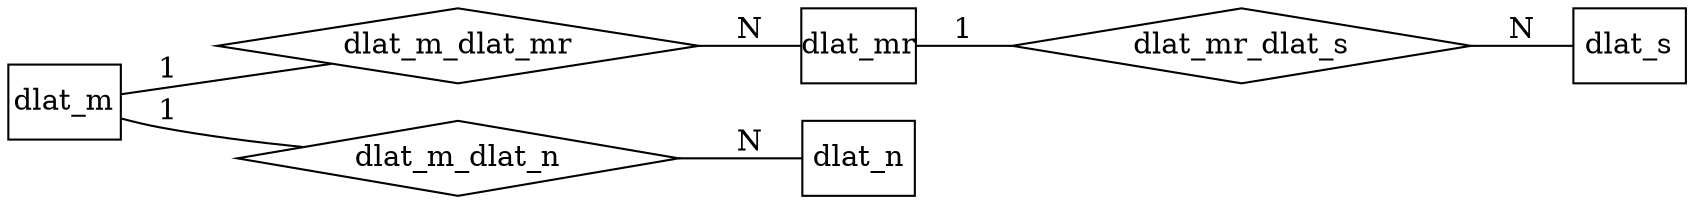 digraph G {
	rankdir=LR;
	node [shape=box];
	edge [arrowhead=none];
	
	dlat_m [texlbl="\graphicspath{{/home/jmfernandez/projects/BLUEPRINT/model/schema+tools/doc-templates/BLUEPRINT/icons/}} \arrayrulecolor{Black} \begin{tabular}{ c l }  \multicolumn{2}{c}{\textbf{\hyperref[tab:dlat_m]{\Large{}DNA *-lation - Metadata File}}} \\ \hline \includegraphics[height=1.6ex]{pk.pdf} & \hyperref[column:dlat.m.analysis_id]{\textbf{analysis\_id}} \\  & \hyperref[column:dlat.m.alignment_algorithm]{alignment\_algorithm} \\  & \hyperref[column:dlat.m.analysis_group_id]{analysis\_group\_id} \\ \hyperref[column:sdata.sample.sample_id]{\includegraphics[height=1.6ex]{fk.pdf}} & \hyperref[column:dlat.m.analyzed_sample_id]{\textit{analyzed\_sample\_id}} \\  & \hyperref[column:dlat.m.assembly_version]{assembly\_version} \\ \hyperref[column:sdata.sample.sample_id]{\includegraphics[height=1.6ex]{fk.pdf}} & \hyperref[column:dlat.m.control_sample_id]{\textit{control\_sample\_id}} \\  & \hyperref[column:dlat.m.data_status]{data\_status} \\  & \hyperref[column:dlat.m.experimental_group_id]{experimental\_group\_id} \\  & \hyperref[column:dlat.m.experimental_protocol]{\textcolor{gray}{experimental\_protocol}} \\  & \hyperref[column:dlat.m.methylation_calling_algorithm]{\textcolor{gray}{methylation\_calling\_algorithm}} \\  & \hyperref[column:dlat.m.note]{\textcolor{gray}{note}} \\  & \hyperref[column:dlat.m.other_analysis_algorithm]{\textcolor{gray}{other\_analysis\_algorithm}} \\  & \hyperref[column:dlat.m.platform]{platform} \\  & \hyperref[column:dlat.m.program_versions]{\textbf{\textcolor{gray}{program\_versions}}} \\  & \hyperref[column:dlat.m.raw_data_accession]{\textcolor{gray}{raw\_data\_accession}} \\  & \hyperref[column:dlat.m.raw_data_repository]{raw\_data\_repository} \\  & \hyperref[column:dlat.m.seq_coverage]{\textcolor{gray}{seq\_coverage}} \end{tabular}",style="top color=dlat_m,rounded corners,drop shadow",margin="-0.2,0"];
	dlat_n [texlbl="\graphicspath{{/home/jmfernandez/projects/BLUEPRINT/model/schema+tools/doc-templates/BLUEPRINT/icons/}} \arrayrulecolor{Black} \begin{tabular}{ c l }  \multicolumn{2}{c}{\textbf{\hyperref[tab:dlat_n]{\Large{}DNA *-lation - Single Nucleotide File}}} \\ \hline \hyperref[column:dlat.m.analysis_id]{\includegraphics[height=1.6ex]{fkpk.pdf}} & \hyperref[column:dlat.n.analysis_id]{\textit{\textbf{analysis\_id}}} \\ \includegraphics[height=1.6ex]{pk.pdf} & \hyperref[column:dlat.n.d_lated_fragment_id]{\textbf{d\_lated\_fragment\_id}} \\  & \hyperref[column:dlat.n.c_total_reads]{c\_total\_reads} \\  & \hyperref[column:dlat.n.chromosome]{chromosome} \\  & \hyperref[column:dlat.n.chromosome_end]{chromosome\_end} \\  & \hyperref[column:dlat.n.chromosome_start]{chromosome\_start} \\  & \hyperref[column:dlat.n.chromosome_strand]{\textcolor{gray}{chromosome\_strand}} \\  & \hyperref[column:dlat.n.d_lated_reads]{d\_lated\_reads} \\  & \hyperref[column:dlat.n.d_lation_type]{d\_lation\_type} \\  & \hyperref[column:dlat.n.methylation]{\textcolor{gray}{methylation}} \\  & \hyperref[column:dlat.n.note]{\textcolor{gray}{note}} \\  & \hyperref[column:dlat.n.probability]{\textcolor{gray}{probability}} \\  & \hyperref[column:dlat.n.quality_score]{\textcolor{gray}{quality\_score}} \\  & \hyperref[column:dlat.n.total_reads]{total\_reads} \\  & \hyperref[column:dlat.n.validation_platform]{\textcolor{gray}{validation\_platform}} \\  & \hyperref[column:dlat.n.validation_status]{validation\_status} \end{tabular}",style="top color=dlat_n,rounded corners,drop shadow,double distance=2pt",margin="-0.2,0"];
	dlat_mr [texlbl="\graphicspath{{/home/jmfernandez/projects/BLUEPRINT/model/schema+tools/doc-templates/BLUEPRINT/icons/}} \arrayrulecolor{Black} \begin{tabular}{ c l }  \multicolumn{2}{c}{\textbf{\hyperref[tab:dlat_mr]{\Large{}DNA *-lation - Methylated Region (CpGs, HMR) File}}} \\ \hline \hyperref[column:dlat.m.analysis_id]{\includegraphics[height=1.6ex]{fkpk.pdf}} & \hyperref[column:dlat.mr.analysis_id]{\textit{\textbf{analysis\_id}}} \\ \includegraphics[height=1.6ex]{pk.pdf} & \hyperref[column:dlat.mr.d_lated_fragment_id]{\textbf{d\_lated\_fragment\_id}} \\  & \hyperref[column:dlat.mr.beta_value]{\textcolor{gray}{beta\_value}} \\  & \hyperref[column:dlat.mr.c_total_reads]{c\_total\_reads} \\  & \hyperref[column:dlat.mr.chromosome]{chromosome} \\  & \hyperref[column:dlat.mr.chromosome_end]{chromosome\_end} \\  & \hyperref[column:dlat.mr.chromosome_start]{chromosome\_start} \\  & \hyperref[column:dlat.mr.d_lated_reads]{d\_lated\_reads} \\  & \hyperref[column:dlat.mr.mr_type]{mr\_type} \\  & \hyperref[column:dlat.mr.note]{\textcolor{gray}{note}} \\  & \hyperref[column:dlat.mr.probability]{\textcolor{gray}{probability}} \\  & \hyperref[column:dlat.mr.quality_score]{\textcolor{gray}{quality\_score}} \\  & \hyperref[column:dlat.mr.total_reads]{total\_reads} \\  & \hyperref[column:dlat.mr.validation_platform]{\textcolor{gray}{validation\_platform}} \\  & \hyperref[column:dlat.mr.validation_status]{validation\_status} \end{tabular}",style="top color=dlat_mr,rounded corners,drop shadow,double distance=2pt",margin="-0.2,0"];
	dlat_s [texlbl="\graphicspath{{/home/jmfernandez/projects/BLUEPRINT/model/schema+tools/doc-templates/BLUEPRINT/icons/}} \arrayrulecolor{Black} \begin{tabular}{ c l }  \multicolumn{2}{c}{\textbf{\hyperref[tab:dlat_s]{\Large{}DNA *-lation - Annotation File}}} \\ \hline \hyperref[column:dlat.mr.analysis_id]{\includegraphics[height=1.6ex]{fk.pdf}} & \hyperref[column:dlat.s.analysis_id]{\textit{analysis\_id}} \\ \hyperref[column:dlat.mr.d_lated_fragment_id]{\includegraphics[height=1.6ex]{fk.pdf}} & \hyperref[column:dlat.s.d_lated_fragment_id]{\textit{d\_lated\_fragment\_id}} \\  & \hyperref[column:dlat.s.ensembl_version]{ensembl\_version} \\  & \hyperref[column:dlat.s.gene_affected]{gene\_affected} \\  & \hyperref[column:dlat.s.note]{\textcolor{gray}{note}} \end{tabular}",style="top color=dlat_s,rounded corners,drop shadow,double distance=2pt",margin="-0.2,0"];
	
	node [shape=diamond, texlbl="Relationship"];
	
	
	dlat_mr_dlat_s [style="top color=dlat_s,drop shadow,double distance=2pt"];
	dlat_mr -> dlat_mr_dlat_s [label="1"];
	dlat_mr_dlat_s -> dlat_s [label="N",style=",double distance=2pt"];
	
	dlat_m_dlat_mr [style="top color=dlat_mr,drop shadow,double distance=2pt"];
	dlat_m -> dlat_m_dlat_mr [label="1"];
	dlat_m_dlat_mr -> dlat_mr [label="N",style=",double distance=2pt"];
	
	dlat_m_dlat_n [style="top color=dlat_n,drop shadow,double distance=2pt"];
	dlat_m -> dlat_m_dlat_n [label="1"];
	dlat_m_dlat_n -> dlat_n [label="N",style=",double distance=2pt"];
}
